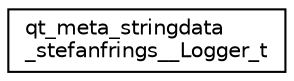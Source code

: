 digraph "Graphical Class Hierarchy"
{
  edge [fontname="Helvetica",fontsize="10",labelfontname="Helvetica",labelfontsize="10"];
  node [fontname="Helvetica",fontsize="10",shape=record];
  rankdir="LR";
  Node0 [label="qt_meta_stringdata\l_stefanfrings__Logger_t",height=0.2,width=0.4,color="black", fillcolor="white", style="filled",URL="$structqt__meta__stringdata__stefanfrings_____logger__t.html"];
}
